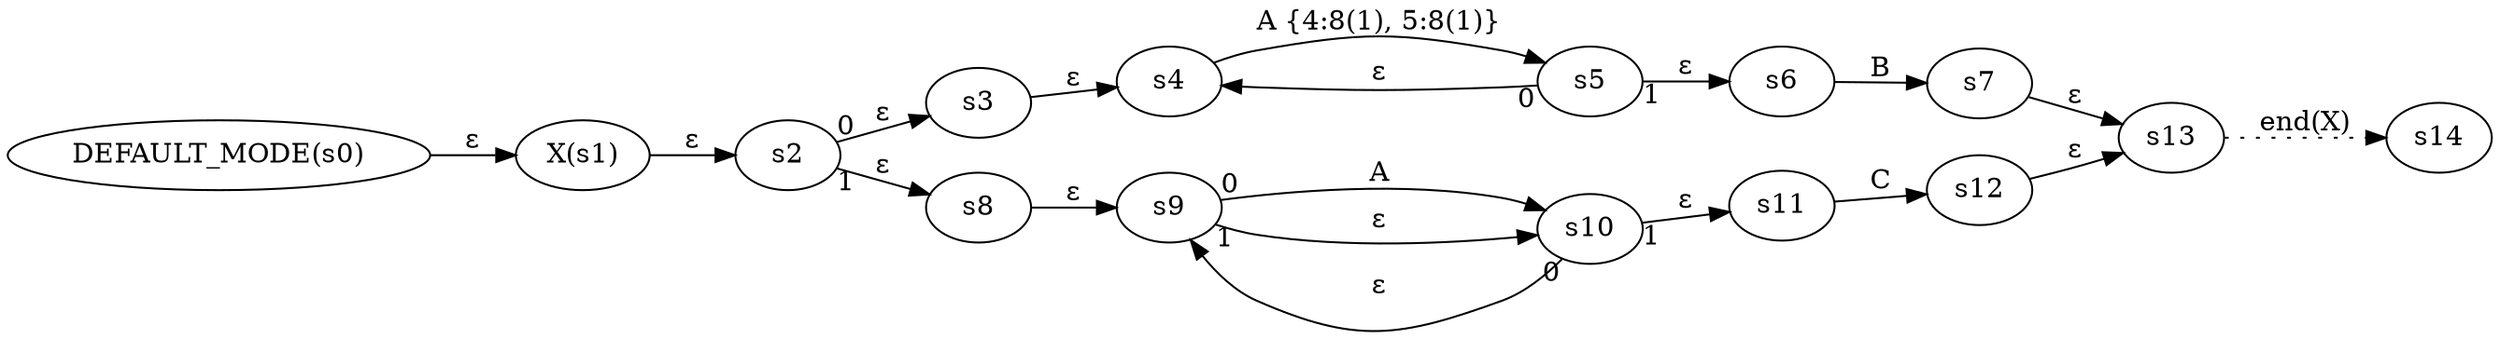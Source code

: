 digraph ATN {
  rankdir=LR;

  "DEFAULT_MODE(s0)" -> "X(s1)" [label=ε]
  "X(s1)" -> s2 [label=ε]
  s2 -> s3 [label=ε taillabel=0]
  s3 -> s4 [label=ε]
  s4 -> s5 [label="A {4:8(1), 5:8(1)}"]
  s5 -> s4 [label=ε taillabel=0]
  s5 -> s6 [label=ε taillabel=1]
  s6 -> s7 [label=B]
  s7 -> s13 [label=ε]
  s13 -> s14 [label="end(X)" style=dotted]
  s2 -> s8 [label=ε taillabel=1]
  s8 -> s9 [label=ε]
  s9 -> s10 [label=A taillabel=0]
  s10 -> s9 [label=ε taillabel=0]
  s10 -> s11 [label=ε taillabel=1]
  s11 -> s12 [label=C]
  s12 -> s13 [label=ε]
  s9 -> s10 [label=ε taillabel=1]
}